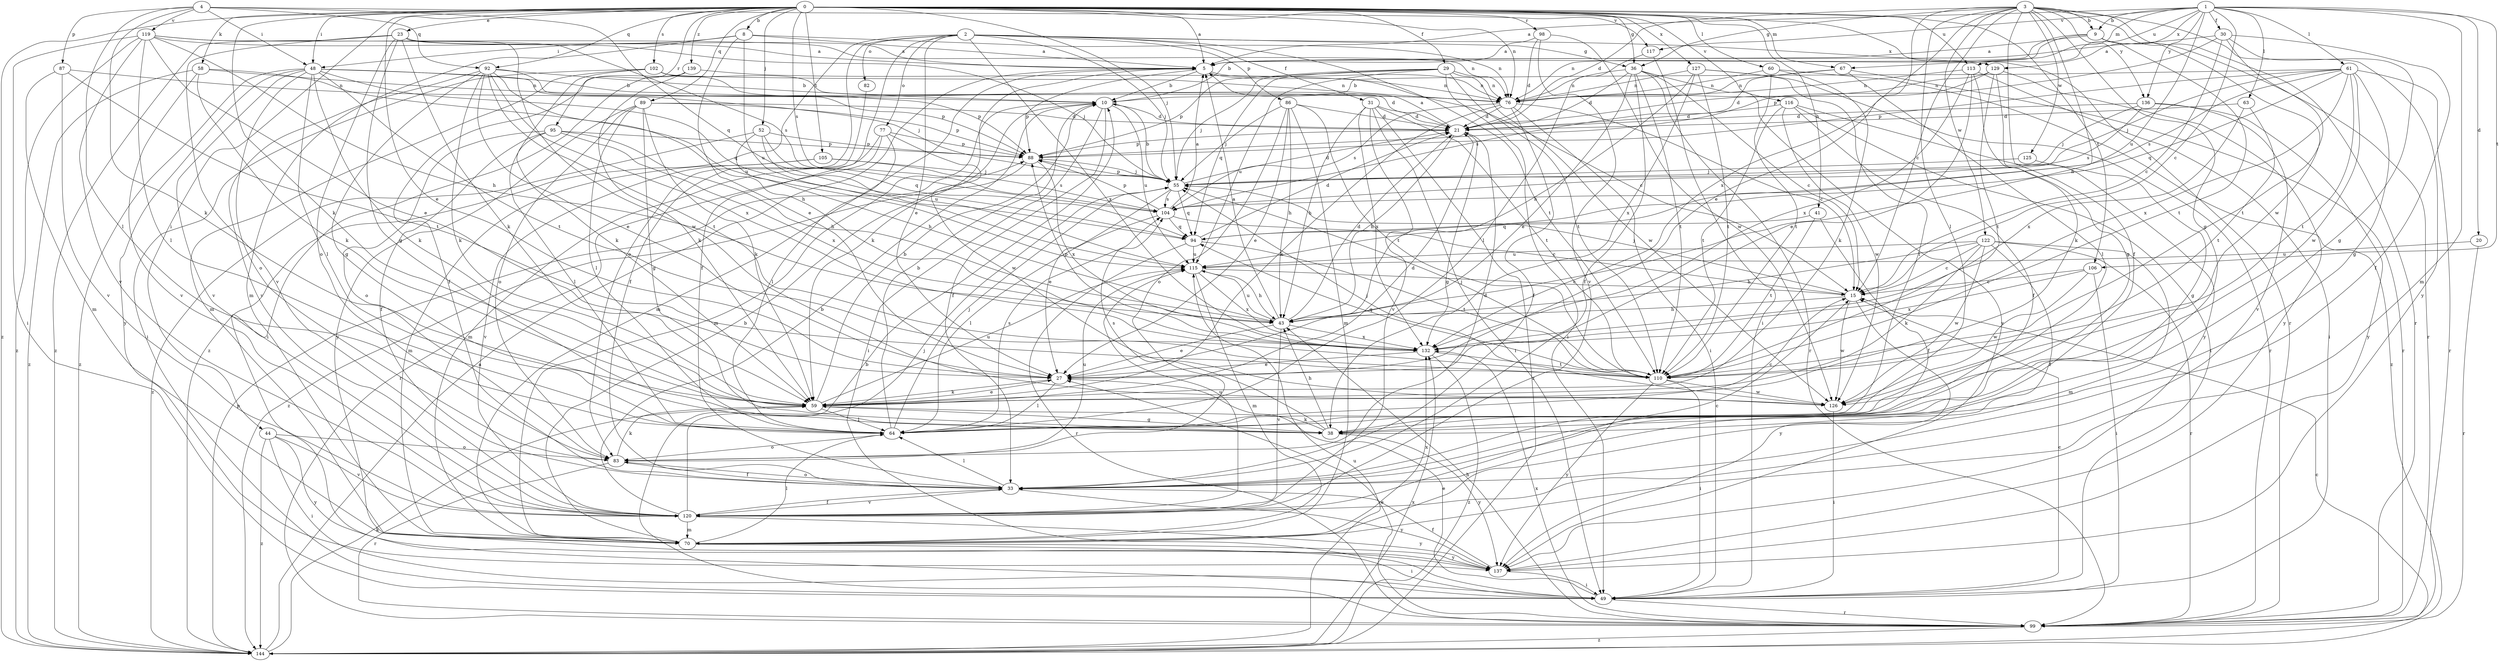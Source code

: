 strict digraph  {
0;
1;
2;
3;
4;
5;
8;
9;
10;
15;
20;
21;
23;
27;
29;
30;
31;
33;
36;
38;
41;
43;
44;
48;
49;
52;
55;
58;
59;
60;
61;
63;
64;
67;
70;
76;
77;
82;
83;
86;
87;
88;
89;
92;
94;
95;
98;
99;
102;
104;
105;
106;
110;
113;
115;
116;
117;
119;
120;
122;
125;
126;
127;
129;
132;
136;
137;
139;
144;
0 -> 5  [label=a];
0 -> 8  [label=b];
0 -> 23  [label=e];
0 -> 27  [label=e];
0 -> 29  [label=f];
0 -> 36  [label=g];
0 -> 41  [label=h];
0 -> 44  [label=i];
0 -> 48  [label=i];
0 -> 52  [label=j];
0 -> 55  [label=j];
0 -> 58  [label=k];
0 -> 59  [label=k];
0 -> 60  [label=l];
0 -> 67  [label=m];
0 -> 76  [label=n];
0 -> 89  [label=q];
0 -> 92  [label=q];
0 -> 95  [label=r];
0 -> 98  [label=r];
0 -> 99  [label=r];
0 -> 102  [label=s];
0 -> 104  [label=s];
0 -> 105  [label=t];
0 -> 106  [label=t];
0 -> 113  [label=u];
0 -> 116  [label=v];
0 -> 127  [label=x];
0 -> 139  [label=z];
0 -> 144  [label=z];
1 -> 5  [label=a];
1 -> 9  [label=b];
1 -> 15  [label=c];
1 -> 20  [label=d];
1 -> 30  [label=f];
1 -> 61  [label=l];
1 -> 63  [label=l];
1 -> 67  [label=m];
1 -> 70  [label=m];
1 -> 106  [label=t];
1 -> 113  [label=u];
1 -> 115  [label=u];
1 -> 117  [label=v];
1 -> 129  [label=x];
1 -> 136  [label=y];
2 -> 27  [label=e];
2 -> 31  [label=f];
2 -> 33  [label=f];
2 -> 36  [label=g];
2 -> 55  [label=j];
2 -> 77  [label=o];
2 -> 82  [label=o];
2 -> 83  [label=o];
2 -> 86  [label=p];
2 -> 110  [label=t];
2 -> 129  [label=x];
2 -> 132  [label=x];
2 -> 144  [label=z];
3 -> 9  [label=b];
3 -> 15  [label=c];
3 -> 21  [label=d];
3 -> 27  [label=e];
3 -> 33  [label=f];
3 -> 36  [label=g];
3 -> 38  [label=g];
3 -> 43  [label=h];
3 -> 64  [label=l];
3 -> 99  [label=r];
3 -> 122  [label=w];
3 -> 125  [label=w];
3 -> 126  [label=w];
3 -> 132  [label=x];
3 -> 136  [label=y];
3 -> 137  [label=y];
4 -> 48  [label=i];
4 -> 59  [label=k];
4 -> 64  [label=l];
4 -> 87  [label=p];
4 -> 92  [label=q];
4 -> 94  [label=q];
4 -> 117  [label=v];
4 -> 119  [label=v];
5 -> 10  [label=b];
5 -> 15  [label=c];
5 -> 59  [label=k];
5 -> 70  [label=m];
5 -> 76  [label=n];
5 -> 88  [label=p];
8 -> 5  [label=a];
8 -> 27  [label=e];
8 -> 48  [label=i];
8 -> 70  [label=m];
8 -> 76  [label=n];
8 -> 115  [label=u];
9 -> 5  [label=a];
9 -> 10  [label=b];
9 -> 76  [label=n];
9 -> 99  [label=r];
9 -> 110  [label=t];
10 -> 21  [label=d];
10 -> 33  [label=f];
10 -> 49  [label=i];
10 -> 70  [label=m];
10 -> 115  [label=u];
15 -> 43  [label=h];
15 -> 55  [label=j];
15 -> 126  [label=w];
15 -> 137  [label=y];
20 -> 99  [label=r];
20 -> 115  [label=u];
21 -> 5  [label=a];
21 -> 38  [label=g];
21 -> 43  [label=h];
21 -> 88  [label=p];
23 -> 5  [label=a];
23 -> 38  [label=g];
23 -> 55  [label=j];
23 -> 59  [label=k];
23 -> 83  [label=o];
23 -> 120  [label=v];
23 -> 126  [label=w];
23 -> 144  [label=z];
27 -> 59  [label=k];
27 -> 64  [label=l];
29 -> 49  [label=i];
29 -> 55  [label=j];
29 -> 76  [label=n];
29 -> 88  [label=p];
29 -> 94  [label=q];
29 -> 110  [label=t];
29 -> 115  [label=u];
29 -> 126  [label=w];
30 -> 5  [label=a];
30 -> 15  [label=c];
30 -> 33  [label=f];
30 -> 38  [label=g];
30 -> 88  [label=p];
30 -> 110  [label=t];
31 -> 21  [label=d];
31 -> 43  [label=h];
31 -> 49  [label=i];
31 -> 110  [label=t];
31 -> 120  [label=v];
31 -> 132  [label=x];
31 -> 144  [label=z];
33 -> 64  [label=l];
33 -> 83  [label=o];
33 -> 120  [label=v];
33 -> 137  [label=y];
36 -> 15  [label=c];
36 -> 21  [label=d];
36 -> 27  [label=e];
36 -> 33  [label=f];
36 -> 76  [label=n];
36 -> 99  [label=r];
36 -> 110  [label=t];
36 -> 137  [label=y];
38 -> 43  [label=h];
38 -> 59  [label=k];
38 -> 104  [label=s];
38 -> 137  [label=y];
41 -> 33  [label=f];
41 -> 94  [label=q];
41 -> 110  [label=t];
43 -> 5  [label=a];
43 -> 21  [label=d];
43 -> 27  [label=e];
43 -> 115  [label=u];
43 -> 120  [label=v];
43 -> 132  [label=x];
44 -> 49  [label=i];
44 -> 83  [label=o];
44 -> 120  [label=v];
44 -> 137  [label=y];
44 -> 144  [label=z];
48 -> 10  [label=b];
48 -> 55  [label=j];
48 -> 59  [label=k];
48 -> 64  [label=l];
48 -> 83  [label=o];
48 -> 94  [label=q];
48 -> 110  [label=t];
48 -> 120  [label=v];
48 -> 137  [label=y];
48 -> 144  [label=z];
49 -> 15  [label=c];
49 -> 27  [label=e];
49 -> 99  [label=r];
52 -> 43  [label=h];
52 -> 88  [label=p];
52 -> 94  [label=q];
52 -> 115  [label=u];
52 -> 144  [label=z];
55 -> 10  [label=b];
55 -> 21  [label=d];
55 -> 27  [label=e];
55 -> 88  [label=p];
55 -> 94  [label=q];
55 -> 104  [label=s];
58 -> 59  [label=k];
58 -> 76  [label=n];
58 -> 115  [label=u];
58 -> 120  [label=v];
58 -> 144  [label=z];
59 -> 10  [label=b];
59 -> 21  [label=d];
59 -> 27  [label=e];
59 -> 38  [label=g];
59 -> 64  [label=l];
59 -> 115  [label=u];
60 -> 59  [label=k];
60 -> 76  [label=n];
60 -> 110  [label=t];
60 -> 144  [label=z];
61 -> 10  [label=b];
61 -> 38  [label=g];
61 -> 55  [label=j];
61 -> 88  [label=p];
61 -> 94  [label=q];
61 -> 99  [label=r];
61 -> 104  [label=s];
61 -> 110  [label=t];
61 -> 126  [label=w];
61 -> 132  [label=x];
63 -> 21  [label=d];
63 -> 110  [label=t];
63 -> 132  [label=x];
64 -> 10  [label=b];
64 -> 15  [label=c];
64 -> 55  [label=j];
64 -> 83  [label=o];
64 -> 104  [label=s];
67 -> 64  [label=l];
67 -> 76  [label=n];
67 -> 99  [label=r];
67 -> 104  [label=s];
70 -> 10  [label=b];
70 -> 49  [label=i];
70 -> 64  [label=l];
70 -> 132  [label=x];
70 -> 137  [label=y];
76 -> 15  [label=c];
76 -> 21  [label=d];
76 -> 33  [label=f];
76 -> 49  [label=i];
76 -> 59  [label=k];
76 -> 104  [label=s];
77 -> 64  [label=l];
77 -> 70  [label=m];
77 -> 88  [label=p];
77 -> 99  [label=r];
77 -> 126  [label=w];
82 -> 33  [label=f];
83 -> 21  [label=d];
83 -> 33  [label=f];
83 -> 59  [label=k];
83 -> 99  [label=r];
83 -> 115  [label=u];
86 -> 21  [label=d];
86 -> 27  [label=e];
86 -> 43  [label=h];
86 -> 55  [label=j];
86 -> 70  [label=m];
86 -> 83  [label=o];
86 -> 110  [label=t];
87 -> 70  [label=m];
87 -> 76  [label=n];
87 -> 110  [label=t];
87 -> 120  [label=v];
88 -> 55  [label=j];
88 -> 132  [label=x];
88 -> 144  [label=z];
89 -> 21  [label=d];
89 -> 38  [label=g];
89 -> 59  [label=k];
89 -> 64  [label=l];
89 -> 83  [label=o];
89 -> 88  [label=p];
89 -> 137  [label=y];
92 -> 10  [label=b];
92 -> 27  [label=e];
92 -> 38  [label=g];
92 -> 43  [label=h];
92 -> 59  [label=k];
92 -> 88  [label=p];
92 -> 110  [label=t];
92 -> 120  [label=v];
92 -> 132  [label=x];
94 -> 21  [label=d];
94 -> 99  [label=r];
94 -> 110  [label=t];
94 -> 115  [label=u];
95 -> 33  [label=f];
95 -> 43  [label=h];
95 -> 64  [label=l];
95 -> 83  [label=o];
95 -> 88  [label=p];
95 -> 132  [label=x];
98 -> 5  [label=a];
98 -> 21  [label=d];
98 -> 120  [label=v];
98 -> 126  [label=w];
99 -> 10  [label=b];
99 -> 27  [label=e];
99 -> 43  [label=h];
99 -> 132  [label=x];
99 -> 144  [label=z];
102 -> 21  [label=d];
102 -> 49  [label=i];
102 -> 59  [label=k];
102 -> 70  [label=m];
102 -> 76  [label=n];
102 -> 88  [label=p];
104 -> 5  [label=a];
104 -> 15  [label=c];
104 -> 64  [label=l];
104 -> 88  [label=p];
104 -> 94  [label=q];
105 -> 55  [label=j];
105 -> 70  [label=m];
105 -> 104  [label=s];
105 -> 120  [label=v];
106 -> 15  [label=c];
106 -> 49  [label=i];
106 -> 126  [label=w];
106 -> 132  [label=x];
110 -> 49  [label=i];
110 -> 55  [label=j];
110 -> 94  [label=q];
110 -> 126  [label=w];
110 -> 137  [label=y];
113 -> 27  [label=e];
113 -> 38  [label=g];
113 -> 49  [label=i];
113 -> 76  [label=n];
113 -> 132  [label=x];
115 -> 15  [label=c];
115 -> 43  [label=h];
115 -> 70  [label=m];
115 -> 132  [label=x];
116 -> 21  [label=d];
116 -> 33  [label=f];
116 -> 49  [label=i];
116 -> 110  [label=t];
116 -> 126  [label=w];
116 -> 137  [label=y];
117 -> 49  [label=i];
117 -> 64  [label=l];
119 -> 5  [label=a];
119 -> 27  [label=e];
119 -> 43  [label=h];
119 -> 49  [label=i];
119 -> 64  [label=l];
119 -> 76  [label=n];
119 -> 104  [label=s];
119 -> 120  [label=v];
119 -> 144  [label=z];
120 -> 10  [label=b];
120 -> 15  [label=c];
120 -> 33  [label=f];
120 -> 55  [label=j];
120 -> 70  [label=m];
120 -> 115  [label=u];
120 -> 137  [label=y];
122 -> 15  [label=c];
122 -> 33  [label=f];
122 -> 43  [label=h];
122 -> 59  [label=k];
122 -> 70  [label=m];
122 -> 99  [label=r];
122 -> 115  [label=u];
122 -> 126  [label=w];
125 -> 38  [label=g];
125 -> 55  [label=j];
126 -> 49  [label=i];
126 -> 55  [label=j];
127 -> 43  [label=h];
127 -> 64  [label=l];
127 -> 76  [label=n];
127 -> 99  [label=r];
127 -> 110  [label=t];
127 -> 132  [label=x];
129 -> 21  [label=d];
129 -> 59  [label=k];
129 -> 76  [label=n];
129 -> 110  [label=t];
129 -> 137  [label=y];
132 -> 27  [label=e];
132 -> 88  [label=p];
132 -> 110  [label=t];
132 -> 144  [label=z];
136 -> 21  [label=d];
136 -> 55  [label=j];
136 -> 104  [label=s];
136 -> 120  [label=v];
136 -> 137  [label=y];
137 -> 33  [label=f];
137 -> 49  [label=i];
139 -> 33  [label=f];
139 -> 49  [label=i];
139 -> 59  [label=k];
139 -> 76  [label=n];
144 -> 5  [label=a];
144 -> 15  [label=c];
144 -> 59  [label=k];
144 -> 88  [label=p];
144 -> 115  [label=u];
144 -> 132  [label=x];
}
